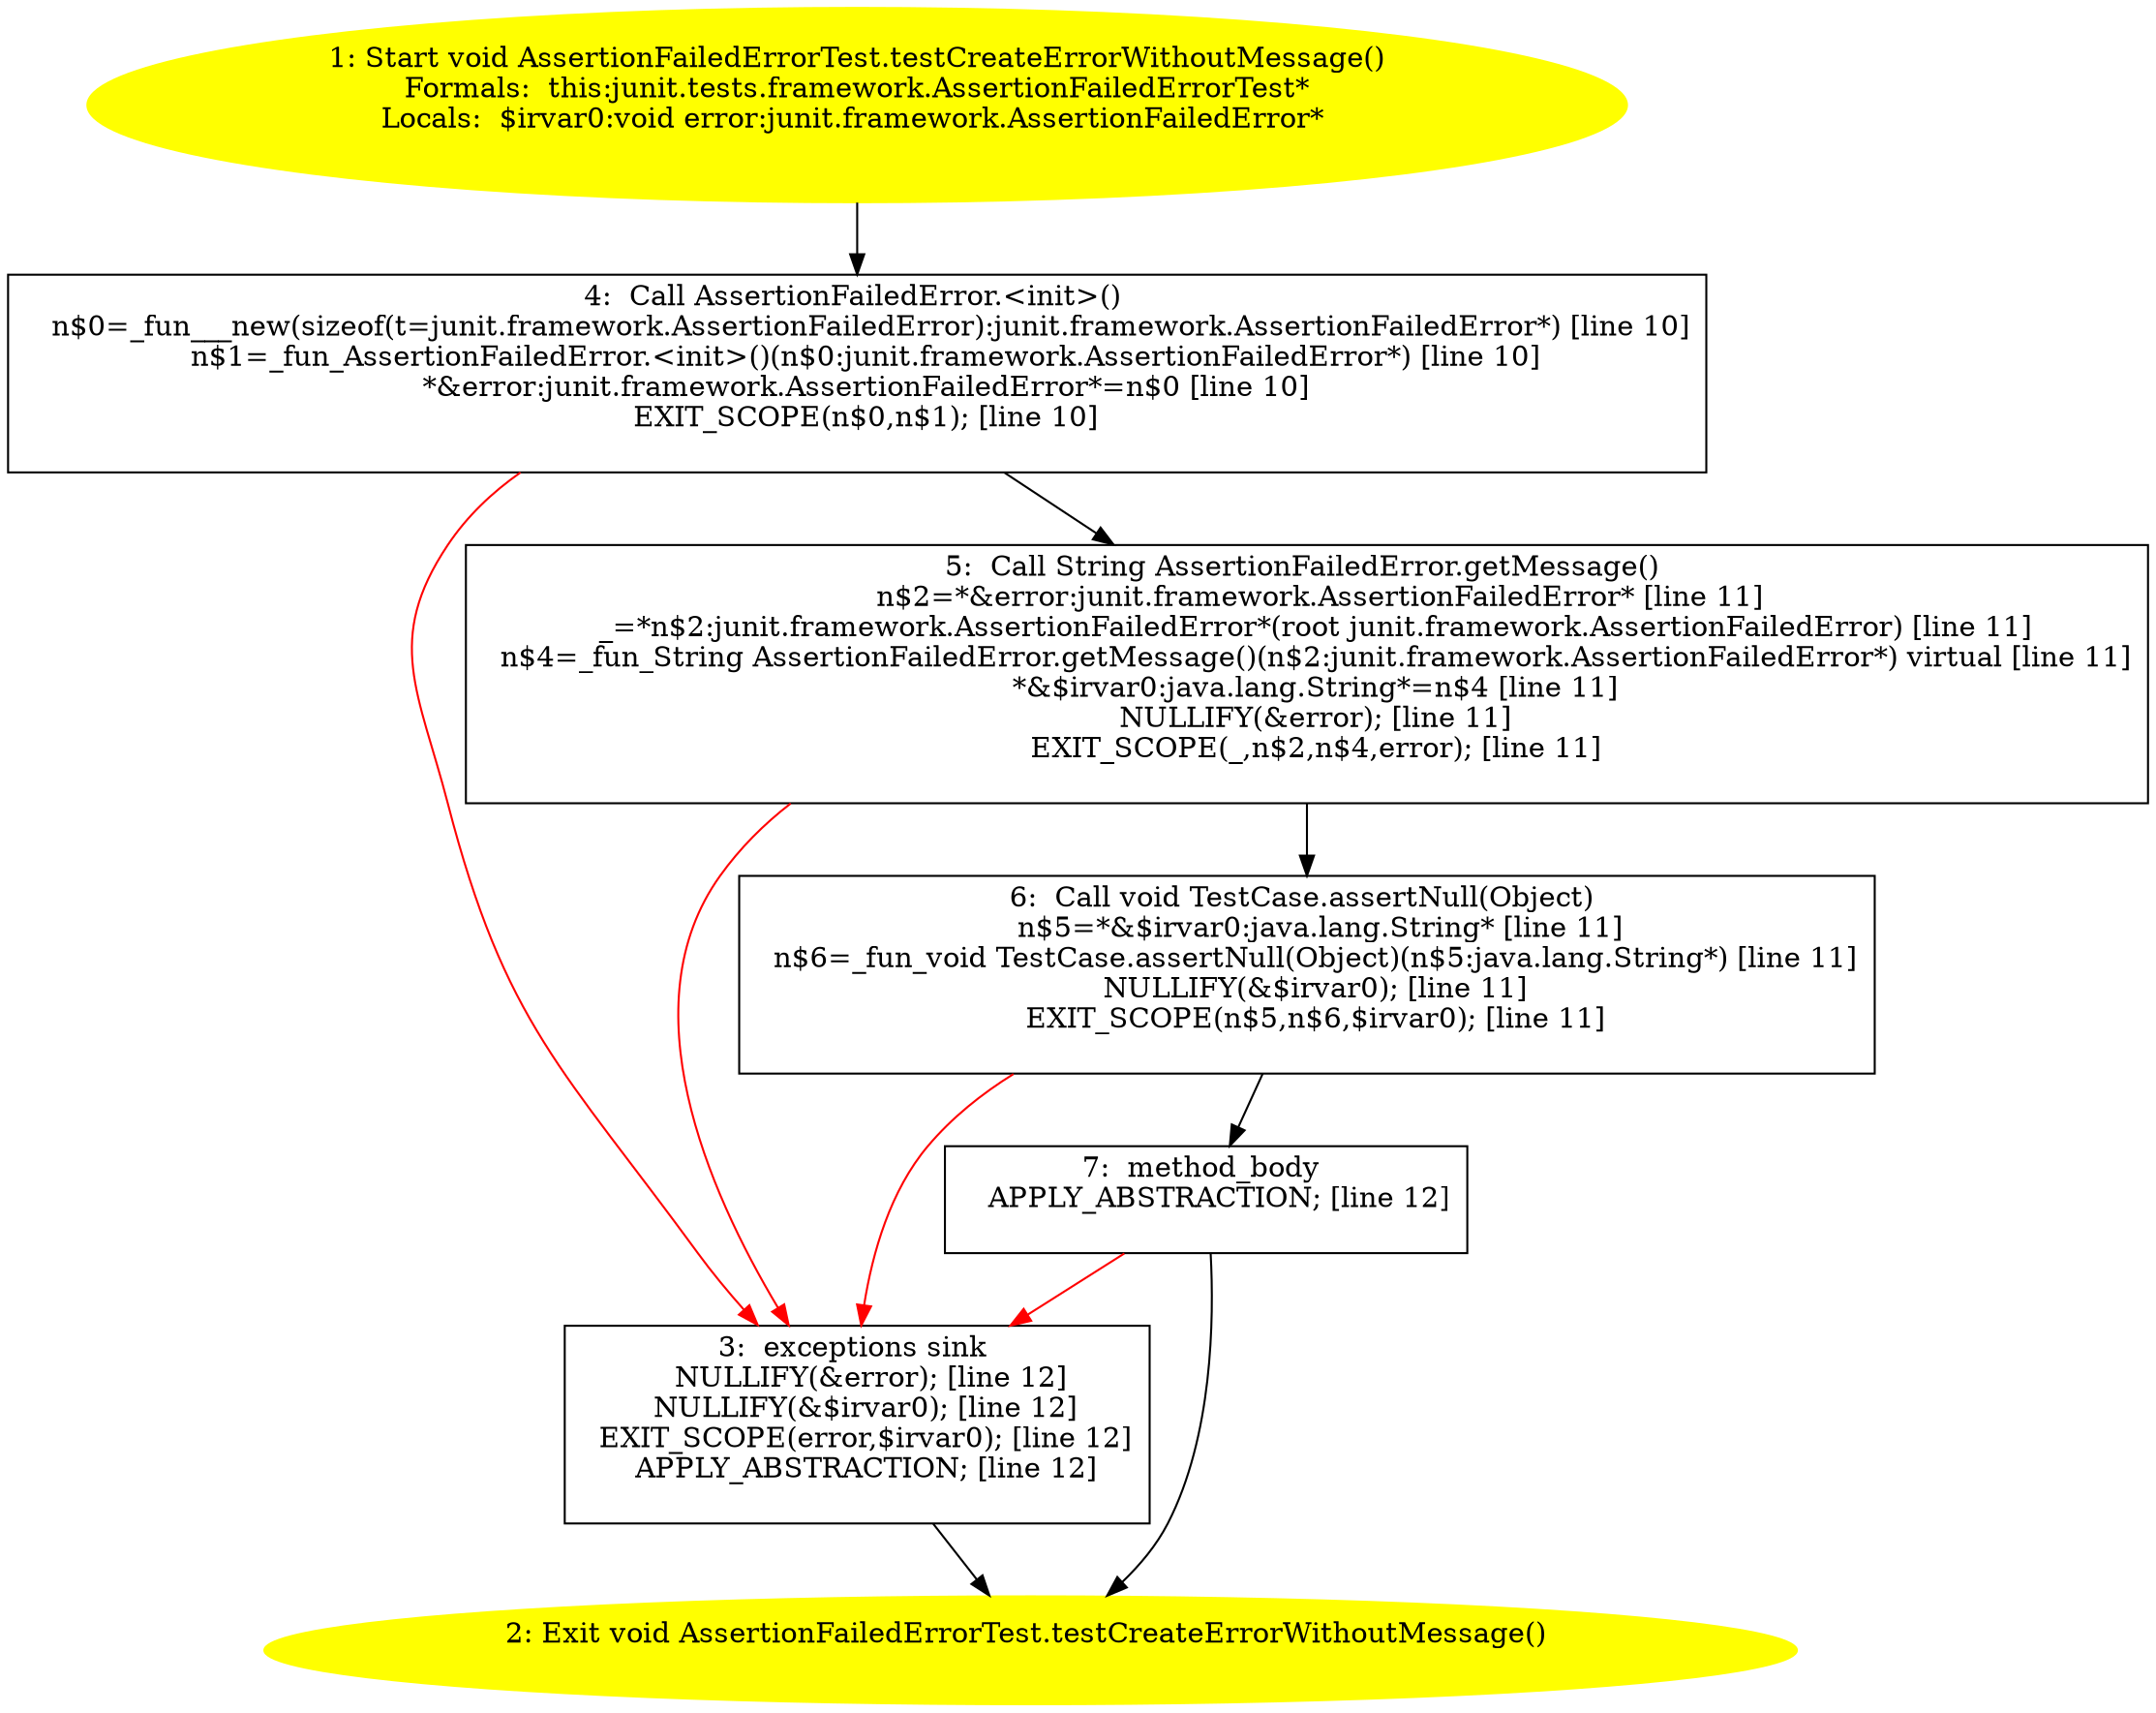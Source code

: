 /* @generated */
digraph cfg {
"junit.tests.framework.AssertionFailedErrorTest.testCreateErrorWithoutMessage():void.7163bc0e21c8bb9d5d5541d9473d8e55_1" [label="1: Start void AssertionFailedErrorTest.testCreateErrorWithoutMessage()\nFormals:  this:junit.tests.framework.AssertionFailedErrorTest*\nLocals:  $irvar0:void error:junit.framework.AssertionFailedError* \n  " color=yellow style=filled]
	

	 "junit.tests.framework.AssertionFailedErrorTest.testCreateErrorWithoutMessage():void.7163bc0e21c8bb9d5d5541d9473d8e55_1" -> "junit.tests.framework.AssertionFailedErrorTest.testCreateErrorWithoutMessage():void.7163bc0e21c8bb9d5d5541d9473d8e55_4" ;
"junit.tests.framework.AssertionFailedErrorTest.testCreateErrorWithoutMessage():void.7163bc0e21c8bb9d5d5541d9473d8e55_2" [label="2: Exit void AssertionFailedErrorTest.testCreateErrorWithoutMessage() \n  " color=yellow style=filled]
	

"junit.tests.framework.AssertionFailedErrorTest.testCreateErrorWithoutMessage():void.7163bc0e21c8bb9d5d5541d9473d8e55_3" [label="3:  exceptions sink \n   NULLIFY(&error); [line 12]\n  NULLIFY(&$irvar0); [line 12]\n  EXIT_SCOPE(error,$irvar0); [line 12]\n  APPLY_ABSTRACTION; [line 12]\n " shape="box"]
	

	 "junit.tests.framework.AssertionFailedErrorTest.testCreateErrorWithoutMessage():void.7163bc0e21c8bb9d5d5541d9473d8e55_3" -> "junit.tests.framework.AssertionFailedErrorTest.testCreateErrorWithoutMessage():void.7163bc0e21c8bb9d5d5541d9473d8e55_2" ;
"junit.tests.framework.AssertionFailedErrorTest.testCreateErrorWithoutMessage():void.7163bc0e21c8bb9d5d5541d9473d8e55_4" [label="4:  Call AssertionFailedError.<init>() \n   n$0=_fun___new(sizeof(t=junit.framework.AssertionFailedError):junit.framework.AssertionFailedError*) [line 10]\n  n$1=_fun_AssertionFailedError.<init>()(n$0:junit.framework.AssertionFailedError*) [line 10]\n  *&error:junit.framework.AssertionFailedError*=n$0 [line 10]\n  EXIT_SCOPE(n$0,n$1); [line 10]\n " shape="box"]
	

	 "junit.tests.framework.AssertionFailedErrorTest.testCreateErrorWithoutMessage():void.7163bc0e21c8bb9d5d5541d9473d8e55_4" -> "junit.tests.framework.AssertionFailedErrorTest.testCreateErrorWithoutMessage():void.7163bc0e21c8bb9d5d5541d9473d8e55_5" ;
	 "junit.tests.framework.AssertionFailedErrorTest.testCreateErrorWithoutMessage():void.7163bc0e21c8bb9d5d5541d9473d8e55_4" -> "junit.tests.framework.AssertionFailedErrorTest.testCreateErrorWithoutMessage():void.7163bc0e21c8bb9d5d5541d9473d8e55_3" [color="red" ];
"junit.tests.framework.AssertionFailedErrorTest.testCreateErrorWithoutMessage():void.7163bc0e21c8bb9d5d5541d9473d8e55_5" [label="5:  Call String AssertionFailedError.getMessage() \n   n$2=*&error:junit.framework.AssertionFailedError* [line 11]\n  _=*n$2:junit.framework.AssertionFailedError*(root junit.framework.AssertionFailedError) [line 11]\n  n$4=_fun_String AssertionFailedError.getMessage()(n$2:junit.framework.AssertionFailedError*) virtual [line 11]\n  *&$irvar0:java.lang.String*=n$4 [line 11]\n  NULLIFY(&error); [line 11]\n  EXIT_SCOPE(_,n$2,n$4,error); [line 11]\n " shape="box"]
	

	 "junit.tests.framework.AssertionFailedErrorTest.testCreateErrorWithoutMessage():void.7163bc0e21c8bb9d5d5541d9473d8e55_5" -> "junit.tests.framework.AssertionFailedErrorTest.testCreateErrorWithoutMessage():void.7163bc0e21c8bb9d5d5541d9473d8e55_6" ;
	 "junit.tests.framework.AssertionFailedErrorTest.testCreateErrorWithoutMessage():void.7163bc0e21c8bb9d5d5541d9473d8e55_5" -> "junit.tests.framework.AssertionFailedErrorTest.testCreateErrorWithoutMessage():void.7163bc0e21c8bb9d5d5541d9473d8e55_3" [color="red" ];
"junit.tests.framework.AssertionFailedErrorTest.testCreateErrorWithoutMessage():void.7163bc0e21c8bb9d5d5541d9473d8e55_6" [label="6:  Call void TestCase.assertNull(Object) \n   n$5=*&$irvar0:java.lang.String* [line 11]\n  n$6=_fun_void TestCase.assertNull(Object)(n$5:java.lang.String*) [line 11]\n  NULLIFY(&$irvar0); [line 11]\n  EXIT_SCOPE(n$5,n$6,$irvar0); [line 11]\n " shape="box"]
	

	 "junit.tests.framework.AssertionFailedErrorTest.testCreateErrorWithoutMessage():void.7163bc0e21c8bb9d5d5541d9473d8e55_6" -> "junit.tests.framework.AssertionFailedErrorTest.testCreateErrorWithoutMessage():void.7163bc0e21c8bb9d5d5541d9473d8e55_7" ;
	 "junit.tests.framework.AssertionFailedErrorTest.testCreateErrorWithoutMessage():void.7163bc0e21c8bb9d5d5541d9473d8e55_6" -> "junit.tests.framework.AssertionFailedErrorTest.testCreateErrorWithoutMessage():void.7163bc0e21c8bb9d5d5541d9473d8e55_3" [color="red" ];
"junit.tests.framework.AssertionFailedErrorTest.testCreateErrorWithoutMessage():void.7163bc0e21c8bb9d5d5541d9473d8e55_7" [label="7:  method_body \n   APPLY_ABSTRACTION; [line 12]\n " shape="box"]
	

	 "junit.tests.framework.AssertionFailedErrorTest.testCreateErrorWithoutMessage():void.7163bc0e21c8bb9d5d5541d9473d8e55_7" -> "junit.tests.framework.AssertionFailedErrorTest.testCreateErrorWithoutMessage():void.7163bc0e21c8bb9d5d5541d9473d8e55_2" ;
	 "junit.tests.framework.AssertionFailedErrorTest.testCreateErrorWithoutMessage():void.7163bc0e21c8bb9d5d5541d9473d8e55_7" -> "junit.tests.framework.AssertionFailedErrorTest.testCreateErrorWithoutMessage():void.7163bc0e21c8bb9d5d5541d9473d8e55_3" [color="red" ];
}
